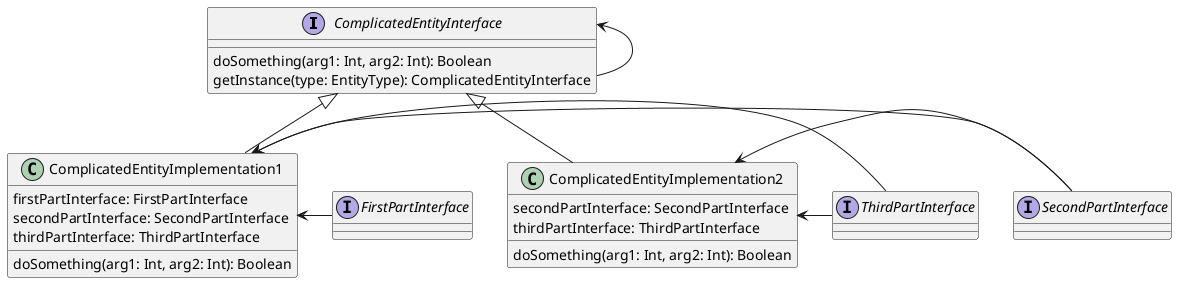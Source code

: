 @startuml
'https://plantuml.com/class-diagram


interface ComplicatedEntityInterface {
    doSomething(arg1: Int, arg2: Int): Boolean
    getInstance(type: EntityType): ComplicatedEntityInterface
}

interface FirstPartInterface {
}

interface SecondPartInterface {
}

interface ThirdPartInterface {
}


ComplicatedEntityImplementation1 <- FirstPartInterface
ComplicatedEntityImplementation1 <- SecondPartInterface
ComplicatedEntityImplementation1 <- ThirdPartInterface

ComplicatedEntityImplementation2 <- SecondPartInterface
ComplicatedEntityImplementation2 <- ThirdPartInterface

class ComplicatedEntityImplementation1 {
    firstPartInterface: FirstPartInterface
    secondPartInterface: SecondPartInterface
    thirdPartInterface: ThirdPartInterface
    doSomething(arg1: Int, arg2: Int): Boolean
}
class ComplicatedEntityImplementation2 {
    secondPartInterface: SecondPartInterface
    thirdPartInterface: ThirdPartInterface
    doSomething(arg1: Int, arg2: Int): Boolean
}

ComplicatedEntityInterface <- ComplicatedEntityInterface
ComplicatedEntityInterface <|-- ComplicatedEntityImplementation1
ComplicatedEntityInterface <|-- ComplicatedEntityImplementation2

@enduml
